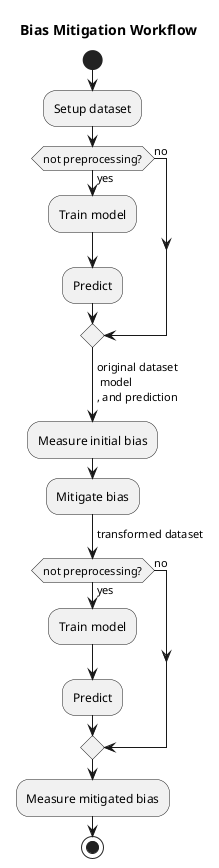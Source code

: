 @startuml
title "Bias Mitigation Workflow"
start
:Setup dataset;
if (not preprocessing?) then (yes)
  :Train model;
  :Predict;
else(no)
endif
-> original dataset\n model\n, and prediction; 
:Measure initial bias;
:Mitigate bias;
-> transformed dataset;
if (not preprocessing?) then (yes)
  :Train model;
  :Predict;
else(no)
endif
:Measure mitigated bias;  
  
stop
@enduml
